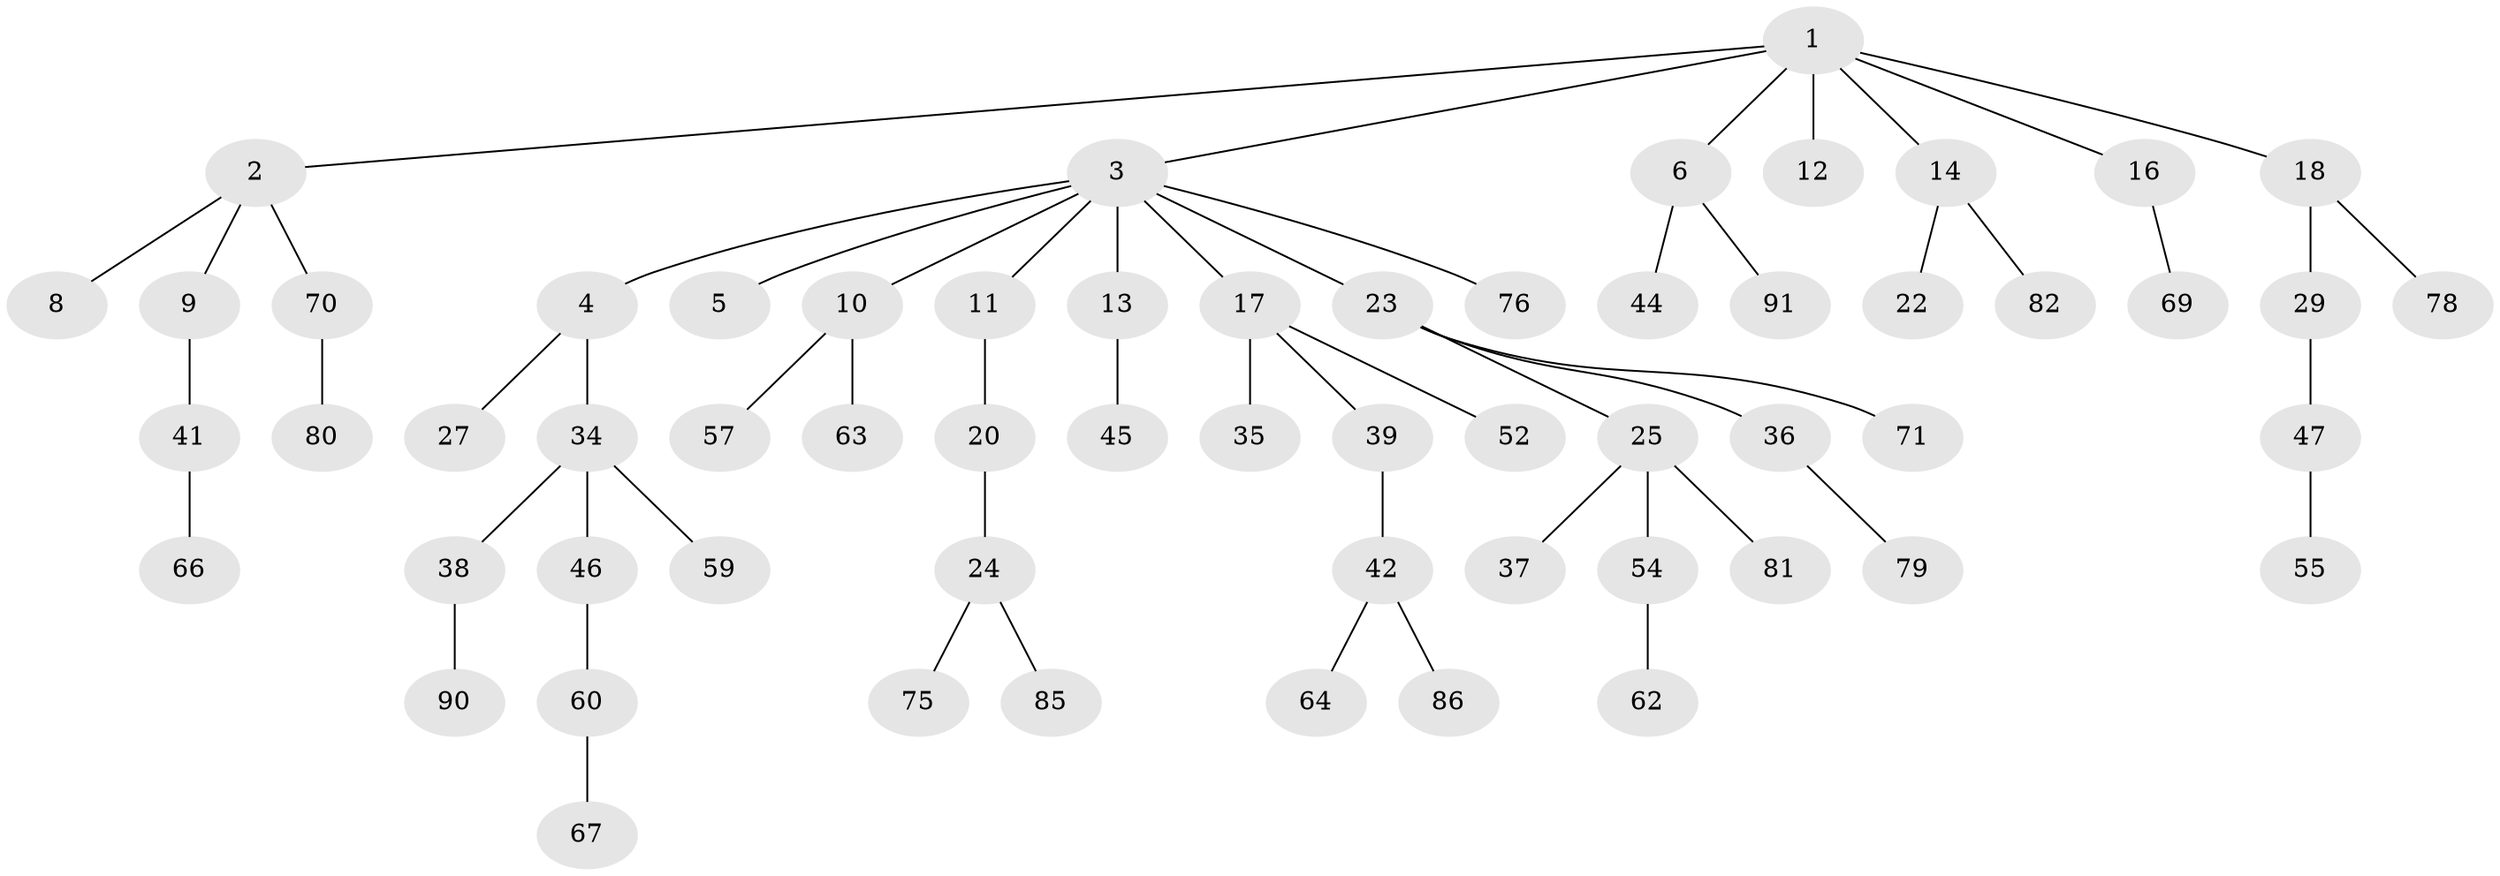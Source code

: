 // original degree distribution, {8: 0.01098901098901099, 4: 0.054945054945054944, 3: 0.21978021978021978, 1: 0.4725274725274725, 7: 0.01098901098901099, 2: 0.23076923076923078}
// Generated by graph-tools (version 1.1) at 2025/42/03/06/25 10:42:02]
// undirected, 60 vertices, 59 edges
graph export_dot {
graph [start="1"]
  node [color=gray90,style=filled];
  1 [super="+56"];
  2 [super="+15"];
  3 [super="+7"];
  4;
  5;
  6 [super="+33"];
  8;
  9 [super="+77"];
  10 [super="+30"];
  11;
  12 [super="+51"];
  13 [super="+88"];
  14 [super="+19"];
  16 [super="+32"];
  17 [super="+26"];
  18 [super="+21"];
  20;
  22;
  23 [super="+31"];
  24 [super="+49"];
  25 [super="+28"];
  27 [super="+48"];
  29 [super="+40"];
  34 [super="+43"];
  35;
  36;
  37;
  38 [super="+61"];
  39;
  41 [super="+50"];
  42 [super="+58"];
  44;
  45;
  46 [super="+74"];
  47 [super="+72"];
  52 [super="+53"];
  54 [super="+65"];
  55;
  57;
  59 [super="+87"];
  60 [super="+84"];
  62 [super="+73"];
  63 [super="+68"];
  64;
  66;
  67;
  69;
  70 [super="+83"];
  71;
  75;
  76;
  78;
  79;
  80;
  81 [super="+89"];
  82;
  85;
  86;
  90;
  91;
  1 -- 2;
  1 -- 3;
  1 -- 6;
  1 -- 12;
  1 -- 14;
  1 -- 16;
  1 -- 18;
  2 -- 8;
  2 -- 9;
  2 -- 70;
  3 -- 4;
  3 -- 5;
  3 -- 17;
  3 -- 23;
  3 -- 10;
  3 -- 11;
  3 -- 76;
  3 -- 13;
  4 -- 27;
  4 -- 34;
  6 -- 91;
  6 -- 44;
  9 -- 41;
  10 -- 57;
  10 -- 63;
  11 -- 20;
  13 -- 45;
  14 -- 82;
  14 -- 22;
  16 -- 69;
  17 -- 35;
  17 -- 52;
  17 -- 39;
  18 -- 29;
  18 -- 78;
  20 -- 24;
  23 -- 25;
  23 -- 36;
  23 -- 71;
  24 -- 75;
  24 -- 85;
  25 -- 81;
  25 -- 37;
  25 -- 54;
  29 -- 47;
  34 -- 38;
  34 -- 46;
  34 -- 59;
  36 -- 79;
  38 -- 90;
  39 -- 42;
  41 -- 66;
  42 -- 64;
  42 -- 86;
  46 -- 60;
  47 -- 55;
  54 -- 62;
  60 -- 67;
  70 -- 80;
}
